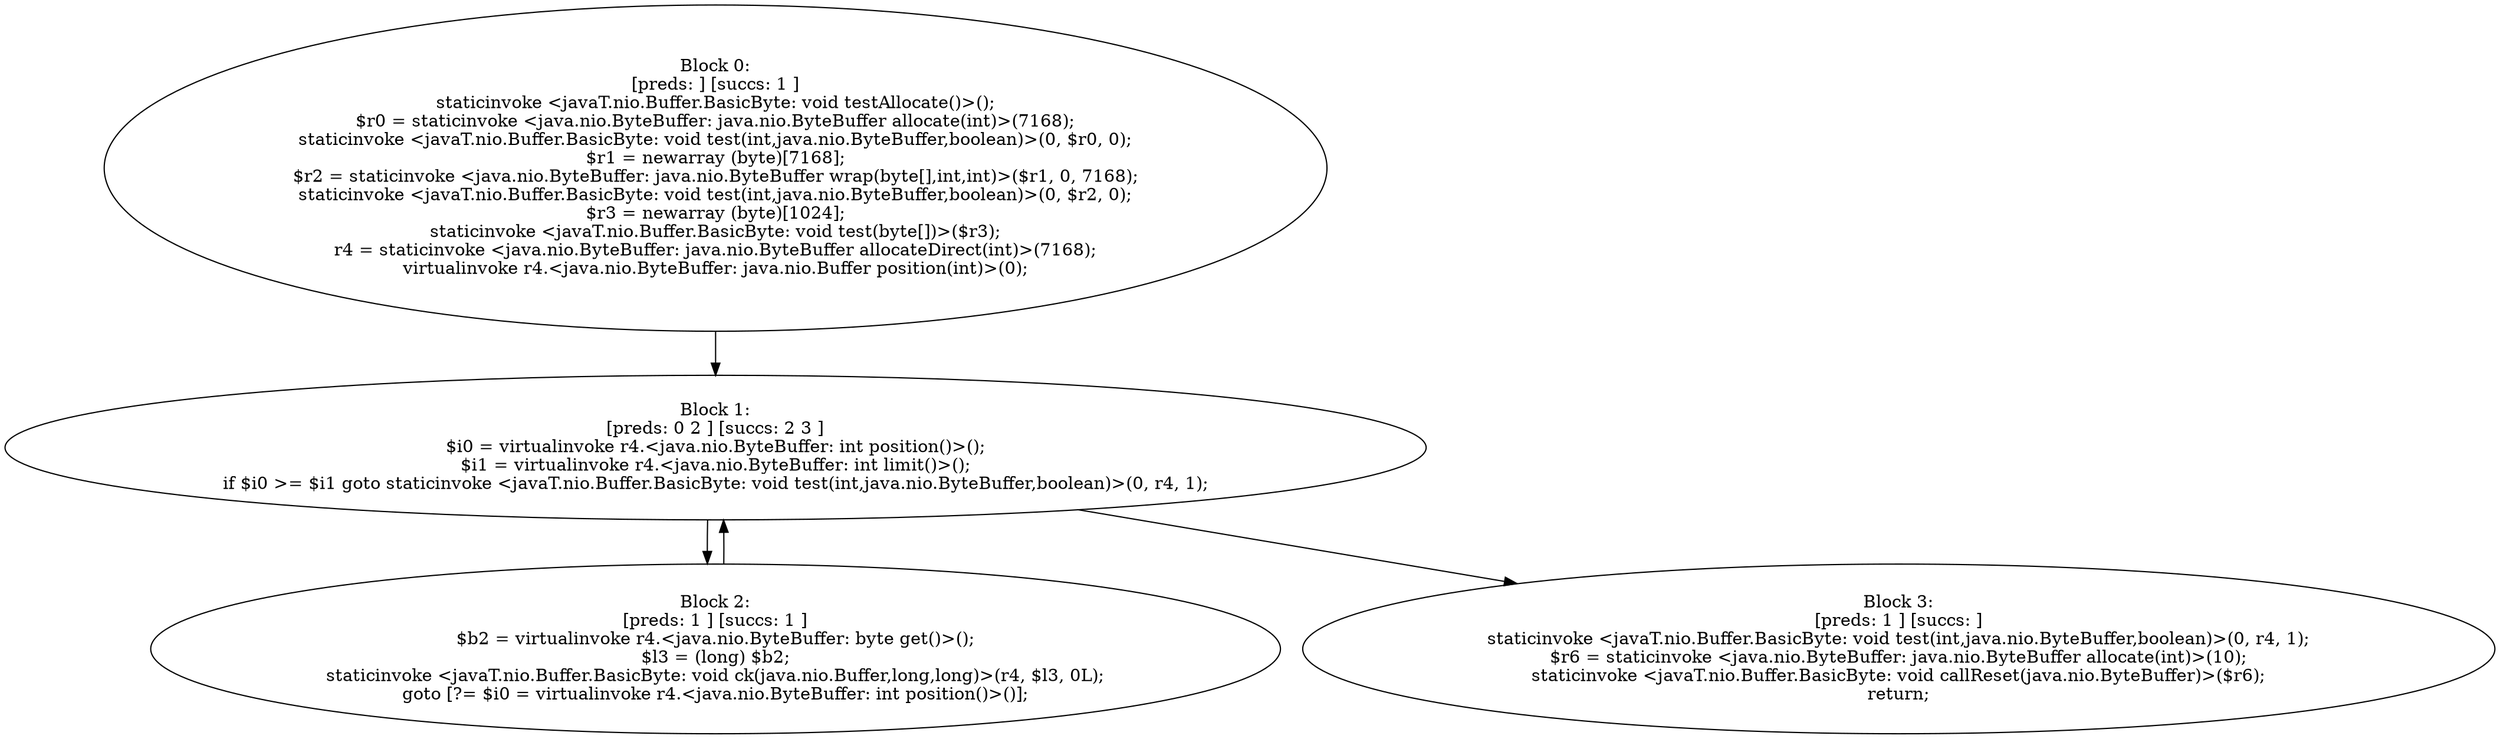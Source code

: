 digraph "unitGraph" {
    "Block 0:
[preds: ] [succs: 1 ]
staticinvoke <javaT.nio.Buffer.BasicByte: void testAllocate()>();
$r0 = staticinvoke <java.nio.ByteBuffer: java.nio.ByteBuffer allocate(int)>(7168);
staticinvoke <javaT.nio.Buffer.BasicByte: void test(int,java.nio.ByteBuffer,boolean)>(0, $r0, 0);
$r1 = newarray (byte)[7168];
$r2 = staticinvoke <java.nio.ByteBuffer: java.nio.ByteBuffer wrap(byte[],int,int)>($r1, 0, 7168);
staticinvoke <javaT.nio.Buffer.BasicByte: void test(int,java.nio.ByteBuffer,boolean)>(0, $r2, 0);
$r3 = newarray (byte)[1024];
staticinvoke <javaT.nio.Buffer.BasicByte: void test(byte[])>($r3);
r4 = staticinvoke <java.nio.ByteBuffer: java.nio.ByteBuffer allocateDirect(int)>(7168);
virtualinvoke r4.<java.nio.ByteBuffer: java.nio.Buffer position(int)>(0);
"
    "Block 1:
[preds: 0 2 ] [succs: 2 3 ]
$i0 = virtualinvoke r4.<java.nio.ByteBuffer: int position()>();
$i1 = virtualinvoke r4.<java.nio.ByteBuffer: int limit()>();
if $i0 >= $i1 goto staticinvoke <javaT.nio.Buffer.BasicByte: void test(int,java.nio.ByteBuffer,boolean)>(0, r4, 1);
"
    "Block 2:
[preds: 1 ] [succs: 1 ]
$b2 = virtualinvoke r4.<java.nio.ByteBuffer: byte get()>();
$l3 = (long) $b2;
staticinvoke <javaT.nio.Buffer.BasicByte: void ck(java.nio.Buffer,long,long)>(r4, $l3, 0L);
goto [?= $i0 = virtualinvoke r4.<java.nio.ByteBuffer: int position()>()];
"
    "Block 3:
[preds: 1 ] [succs: ]
staticinvoke <javaT.nio.Buffer.BasicByte: void test(int,java.nio.ByteBuffer,boolean)>(0, r4, 1);
$r6 = staticinvoke <java.nio.ByteBuffer: java.nio.ByteBuffer allocate(int)>(10);
staticinvoke <javaT.nio.Buffer.BasicByte: void callReset(java.nio.ByteBuffer)>($r6);
return;
"
    "Block 0:
[preds: ] [succs: 1 ]
staticinvoke <javaT.nio.Buffer.BasicByte: void testAllocate()>();
$r0 = staticinvoke <java.nio.ByteBuffer: java.nio.ByteBuffer allocate(int)>(7168);
staticinvoke <javaT.nio.Buffer.BasicByte: void test(int,java.nio.ByteBuffer,boolean)>(0, $r0, 0);
$r1 = newarray (byte)[7168];
$r2 = staticinvoke <java.nio.ByteBuffer: java.nio.ByteBuffer wrap(byte[],int,int)>($r1, 0, 7168);
staticinvoke <javaT.nio.Buffer.BasicByte: void test(int,java.nio.ByteBuffer,boolean)>(0, $r2, 0);
$r3 = newarray (byte)[1024];
staticinvoke <javaT.nio.Buffer.BasicByte: void test(byte[])>($r3);
r4 = staticinvoke <java.nio.ByteBuffer: java.nio.ByteBuffer allocateDirect(int)>(7168);
virtualinvoke r4.<java.nio.ByteBuffer: java.nio.Buffer position(int)>(0);
"->"Block 1:
[preds: 0 2 ] [succs: 2 3 ]
$i0 = virtualinvoke r4.<java.nio.ByteBuffer: int position()>();
$i1 = virtualinvoke r4.<java.nio.ByteBuffer: int limit()>();
if $i0 >= $i1 goto staticinvoke <javaT.nio.Buffer.BasicByte: void test(int,java.nio.ByteBuffer,boolean)>(0, r4, 1);
";
    "Block 1:
[preds: 0 2 ] [succs: 2 3 ]
$i0 = virtualinvoke r4.<java.nio.ByteBuffer: int position()>();
$i1 = virtualinvoke r4.<java.nio.ByteBuffer: int limit()>();
if $i0 >= $i1 goto staticinvoke <javaT.nio.Buffer.BasicByte: void test(int,java.nio.ByteBuffer,boolean)>(0, r4, 1);
"->"Block 2:
[preds: 1 ] [succs: 1 ]
$b2 = virtualinvoke r4.<java.nio.ByteBuffer: byte get()>();
$l3 = (long) $b2;
staticinvoke <javaT.nio.Buffer.BasicByte: void ck(java.nio.Buffer,long,long)>(r4, $l3, 0L);
goto [?= $i0 = virtualinvoke r4.<java.nio.ByteBuffer: int position()>()];
";
    "Block 1:
[preds: 0 2 ] [succs: 2 3 ]
$i0 = virtualinvoke r4.<java.nio.ByteBuffer: int position()>();
$i1 = virtualinvoke r4.<java.nio.ByteBuffer: int limit()>();
if $i0 >= $i1 goto staticinvoke <javaT.nio.Buffer.BasicByte: void test(int,java.nio.ByteBuffer,boolean)>(0, r4, 1);
"->"Block 3:
[preds: 1 ] [succs: ]
staticinvoke <javaT.nio.Buffer.BasicByte: void test(int,java.nio.ByteBuffer,boolean)>(0, r4, 1);
$r6 = staticinvoke <java.nio.ByteBuffer: java.nio.ByteBuffer allocate(int)>(10);
staticinvoke <javaT.nio.Buffer.BasicByte: void callReset(java.nio.ByteBuffer)>($r6);
return;
";
    "Block 2:
[preds: 1 ] [succs: 1 ]
$b2 = virtualinvoke r4.<java.nio.ByteBuffer: byte get()>();
$l3 = (long) $b2;
staticinvoke <javaT.nio.Buffer.BasicByte: void ck(java.nio.Buffer,long,long)>(r4, $l3, 0L);
goto [?= $i0 = virtualinvoke r4.<java.nio.ByteBuffer: int position()>()];
"->"Block 1:
[preds: 0 2 ] [succs: 2 3 ]
$i0 = virtualinvoke r4.<java.nio.ByteBuffer: int position()>();
$i1 = virtualinvoke r4.<java.nio.ByteBuffer: int limit()>();
if $i0 >= $i1 goto staticinvoke <javaT.nio.Buffer.BasicByte: void test(int,java.nio.ByteBuffer,boolean)>(0, r4, 1);
";
}
